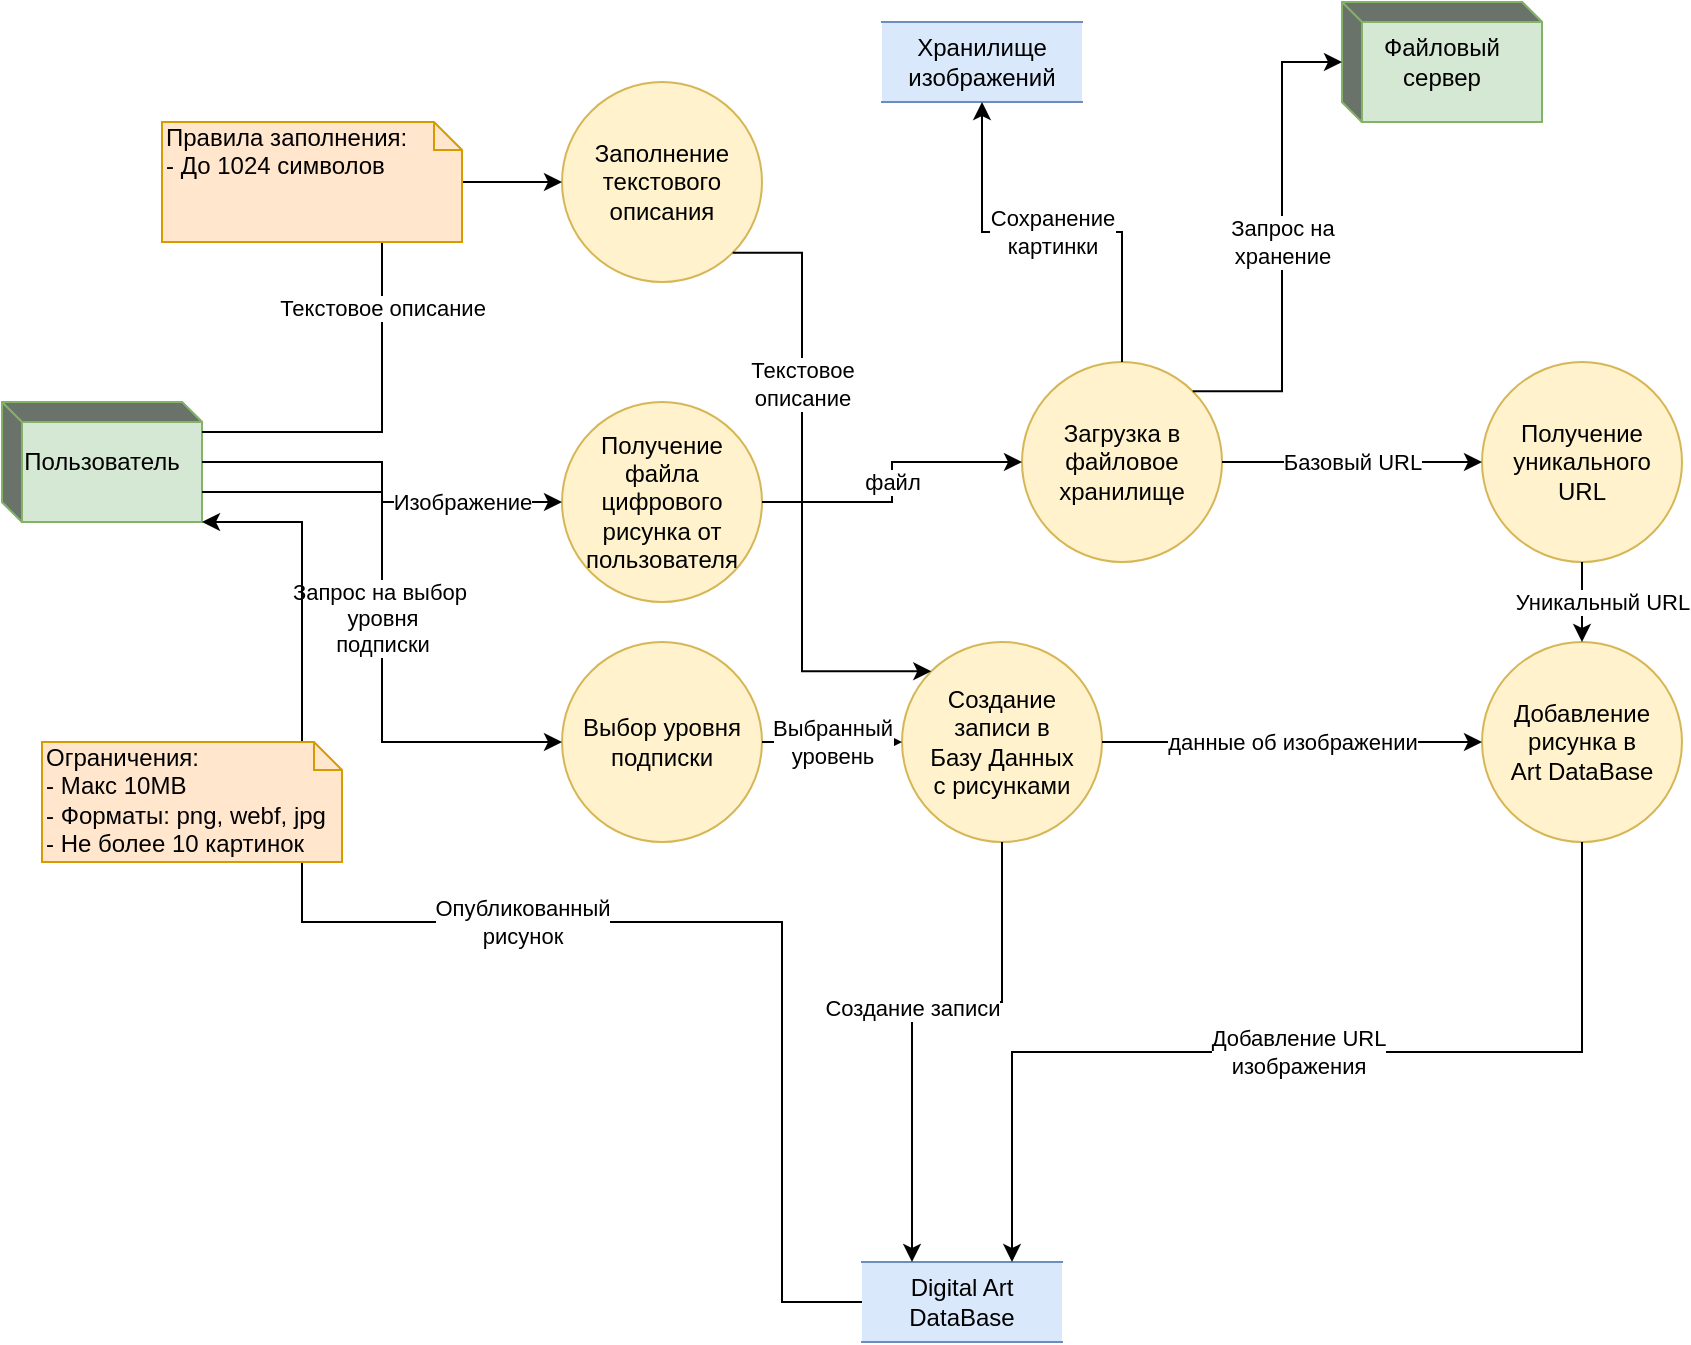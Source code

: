 <mxfile>
    <diagram id="imageUploadProcess" name="DFD Создание арта">
        <mxGraphModel dx="1284" dy="779" grid="1" gridSize="10" guides="1" tooltips="1" connect="1" arrows="1" fold="1" page="1" pageScale="1" pageWidth="1169" pageHeight="827" math="0" shadow="0">
            <root>
                <mxCell id="0"/>
                <mxCell id="1" parent="0"/>
                <mxCell id="2" value="Пользователь" style="html=1;dashed=0;whiteSpace=wrap;shape=mxgraph.dfd.externalEntity;fillColor=#d5e8d4;strokeColor=#82b366;" parent="1" vertex="1">
                    <mxGeometry x="140" y="270" width="100" height="60" as="geometry"/>
                </mxCell>
                <mxCell id="3" value="Файловый&#xa;сервер" style="html=1;dashed=0;whiteSpace=wrap;shape=mxgraph.dfd.externalEntity;fillColor=#d5e8d4;strokeColor=#82b366;" parent="1" vertex="1">
                    <mxGeometry x="810" y="70" width="100" height="60" as="geometry"/>
                </mxCell>
                <mxCell id="4" value="&lt;div&gt;&lt;span style=&quot;background-color: transparent;&quot;&gt;Заполнение&lt;/span&gt;&lt;/div&gt;текстового&lt;br&gt;описания" style="ellipse;whiteSpace=wrap;html=1;aspect=fixed;fillColor=#fff2cc;strokeColor=#d6b656;" parent="1" vertex="1">
                    <mxGeometry x="420" y="110" width="100" height="100" as="geometry"/>
                </mxCell>
                <mxCell id="5" value="Получение&lt;br&gt;файла цифрового рисунка от пользователя" style="ellipse;whiteSpace=wrap;html=1;aspect=fixed;fillColor=#fff2cc;strokeColor=#d6b656;" parent="1" vertex="1">
                    <mxGeometry x="420" y="270" width="100" height="100" as="geometry"/>
                </mxCell>
                <mxCell id="6" value="Загрузка в&lt;br&gt;файловое&lt;br&gt;хранилище" style="ellipse;whiteSpace=wrap;html=1;aspect=fixed;fillColor=#fff2cc;strokeColor=#d6b656;" parent="1" vertex="1">
                    <mxGeometry x="650" y="250" width="100" height="100" as="geometry"/>
                </mxCell>
                <mxCell id="7" value="Получение&lt;br&gt;уникального&lt;br&gt;URL" style="ellipse;whiteSpace=wrap;html=1;aspect=fixed;fillColor=#fff2cc;strokeColor=#d6b656;" parent="1" vertex="1">
                    <mxGeometry x="880" y="250" width="100" height="100" as="geometry"/>
                </mxCell>
                <mxCell id="8" value="Выбор уровня&lt;br&gt;подписки" style="ellipse;whiteSpace=wrap;html=1;aspect=fixed;fillColor=#fff2cc;strokeColor=#d6b656;" parent="1" vertex="1">
                    <mxGeometry x="420" y="390" width="100" height="100" as="geometry"/>
                </mxCell>
                <mxCell id="9" value="Создание&lt;br&gt;записи в&lt;br&gt;Базу Данных&lt;div&gt;с рисунками&lt;/div&gt;" style="ellipse;whiteSpace=wrap;html=1;aspect=fixed;fillColor=#fff2cc;strokeColor=#d6b656;" parent="1" vertex="1">
                    <mxGeometry x="590" y="390" width="100" height="100" as="geometry"/>
                </mxCell>
                <mxCell id="10" value="Добавление&lt;br&gt;рисунка в&lt;br&gt;Art DataBase" style="ellipse;whiteSpace=wrap;html=1;aspect=fixed;fillColor=#fff2cc;strokeColor=#d6b656;" parent="1" vertex="1">
                    <mxGeometry x="880" y="390" width="100" height="100" as="geometry"/>
                </mxCell>
                <mxCell id="11" value="Хранилище изображений" style="html=1;dashed=0;whiteSpace=wrap;shape=partialRectangle;right=0;left=0;fillColor=#dae8fc;strokeColor=#6c8ebf;" parent="1" vertex="1">
                    <mxGeometry x="580" y="80" width="100" height="40" as="geometry"/>
                </mxCell>
                <mxCell id="12" value="Digital Art DataBase" style="html=1;dashed=0;whiteSpace=wrap;shape=partialRectangle;right=0;left=0;fillColor=#dae8fc;strokeColor=#6c8ebf;" parent="1" vertex="1">
                    <mxGeometry x="570" y="700" width="100" height="40" as="geometry"/>
                </mxCell>
                <mxCell id="13" value="Текстовое описание" style="edgeStyle=orthogonalEdgeStyle;rounded=0;orthogonalLoop=1;jettySize=auto;html=1;exitX=1;exitY=0.25;exitDx=0;exitDy=0;entryX=0;entryY=0.5;entryDx=0;entryDy=0;" parent="1" source="2" target="4" edge="1">
                    <mxGeometry relative="1" as="geometry"/>
                </mxCell>
                <mxCell id="14" value="Изображение" style="edgeStyle=orthogonalEdgeStyle;rounded=0;orthogonalLoop=1;jettySize=auto;html=1;exitX=1;exitY=0.5;exitDx=0;exitDy=0;entryX=0;entryY=0.5;entryDx=0;entryDy=0;" parent="1" source="2" target="5" edge="1">
                    <mxGeometry x="0.5" relative="1" as="geometry">
                        <mxPoint as="offset"/>
                    </mxGeometry>
                </mxCell>
                <mxCell id="15" value="Запрос на выбор&amp;nbsp;&lt;div&gt;уровня&lt;div&gt;подписки&lt;/div&gt;&lt;/div&gt;" style="edgeStyle=orthogonalEdgeStyle;rounded=0;orthogonalLoop=1;jettySize=auto;html=1;exitX=1;exitY=0.75;exitDx=0;exitDy=0;entryX=0;entryY=0.5;entryDx=0;entryDy=0;" parent="1" source="2" target="8" edge="1">
                    <mxGeometry relative="1" as="geometry"/>
                </mxCell>
                <mxCell id="16" value="файл" style="edgeStyle=orthogonalEdgeStyle;rounded=0;orthogonalLoop=1;jettySize=auto;html=1;exitX=1;exitY=0.5;exitDx=0;exitDy=0;entryX=0;entryY=0.5;entryDx=0;entryDy=0;" parent="1" source="5" target="6" edge="1">
                    <mxGeometry relative="1" as="geometry"/>
                </mxCell>
                <mxCell id="17" value="Сохранение&#xa;картинки" style="edgeStyle=orthogonalEdgeStyle;rounded=0;orthogonalLoop=1;jettySize=auto;html=1;exitX=0.5;exitY=0;exitDx=0;exitDy=0;entryX=0.5;entryY=1;entryDx=0;entryDy=0;" parent="1" source="6" target="11" edge="1">
                    <mxGeometry relative="1" as="geometry"/>
                </mxCell>
                <mxCell id="18" value="Запрос на&#xa;хранение" style="edgeStyle=orthogonalEdgeStyle;rounded=0;orthogonalLoop=1;jettySize=auto;html=1;exitX=1;exitY=0;exitDx=0;exitDy=0;entryX=0;entryY=0.5;entryDx=0;entryDy=0;" parent="1" source="6" target="3" edge="1">
                    <mxGeometry relative="1" as="geometry"/>
                </mxCell>
                <mxCell id="19" value="Базовый URL" style="edgeStyle=orthogonalEdgeStyle;rounded=0;orthogonalLoop=1;jettySize=auto;html=1;exitX=1;exitY=0.5;exitDx=0;exitDy=0;entryX=0;entryY=0.5;entryDx=0;entryDy=0;" parent="1" source="6" target="7" edge="1">
                    <mxGeometry relative="1" as="geometry"/>
                </mxCell>
                <mxCell id="20" value="Уникальный URL" style="edgeStyle=orthogonalEdgeStyle;rounded=0;orthogonalLoop=1;jettySize=auto;html=1;exitX=0.5;exitY=1;exitDx=0;exitDy=0;entryX=0.5;entryY=0;entryDx=0;entryDy=0;" parent="1" source="7" target="10" edge="1">
                    <mxGeometry x="-0.001" y="10" relative="1" as="geometry">
                        <Array as="points">
                            <mxPoint x="930" y="390"/>
                            <mxPoint x="930" y="390"/>
                        </Array>
                        <mxPoint as="offset"/>
                    </mxGeometry>
                </mxCell>
                <mxCell id="21" value="Текстовое&#xa;описание" style="edgeStyle=orthogonalEdgeStyle;rounded=0;orthogonalLoop=1;jettySize=auto;html=1;exitX=1;exitY=1;exitDx=0;exitDy=0;entryX=0;entryY=0;entryDx=0;entryDy=0;" parent="1" source="4" target="9" edge="1">
                    <mxGeometry x="-0.357" relative="1" as="geometry">
                        <Array as="points">
                            <mxPoint x="505" y="195"/>
                            <mxPoint x="540" y="195"/>
                            <mxPoint x="540" y="405"/>
                        </Array>
                        <mxPoint y="1" as="offset"/>
                    </mxGeometry>
                </mxCell>
                <mxCell id="22" value="Выбранный&lt;br&gt;уровень" style="edgeStyle=orthogonalEdgeStyle;rounded=0;orthogonalLoop=1;jettySize=auto;html=1;exitX=1;exitY=0.5;exitDx=0;exitDy=0;entryX=0;entryY=0.5;entryDx=0;entryDy=0;" parent="1" source="8" target="9" edge="1">
                    <mxGeometry relative="1" as="geometry"/>
                </mxCell>
                <mxCell id="23" value="данные об изображении" style="edgeStyle=orthogonalEdgeStyle;rounded=0;orthogonalLoop=1;jettySize=auto;html=1;exitX=1;exitY=0.5;exitDx=0;exitDy=0;entryX=0;entryY=0.5;entryDx=0;entryDy=0;" parent="1" source="9" target="10" edge="1">
                    <mxGeometry relative="1" as="geometry"/>
                </mxCell>
                <mxCell id="24" value="Создание записи" style="edgeStyle=orthogonalEdgeStyle;rounded=0;orthogonalLoop=1;jettySize=auto;html=1;exitX=0.5;exitY=1;exitDx=0;exitDy=0;entryX=0.25;entryY=0;entryDx=0;entryDy=0;" parent="1" source="9" target="12" edge="1">
                    <mxGeometry relative="1" as="geometry">
                        <Array as="points">
                            <mxPoint x="640" y="570"/>
                            <mxPoint x="595" y="570"/>
                        </Array>
                    </mxGeometry>
                </mxCell>
                <mxCell id="25" value="Добавление URL&lt;br&gt;изображения" style="edgeStyle=orthogonalEdgeStyle;rounded=0;orthogonalLoop=1;jettySize=auto;html=1;exitX=0.5;exitY=1;exitDx=0;exitDy=0;entryX=0.75;entryY=0;entryDx=0;entryDy=0;" parent="1" source="10" target="12" edge="1">
                    <mxGeometry relative="1" as="geometry"/>
                </mxCell>
                <mxCell id="26" value="Опубликованный&lt;br&gt;рисунок" style="edgeStyle=orthogonalEdgeStyle;rounded=0;orthogonalLoop=1;jettySize=auto;html=1;exitX=0;exitY=0.5;exitDx=0;exitDy=0;" parent="1" source="12" target="2" edge="1">
                    <mxGeometry relative="1" as="geometry">
                        <Array as="points">
                            <mxPoint x="530" y="720"/>
                            <mxPoint x="530" y="530"/>
                            <mxPoint x="290" y="530"/>
                            <mxPoint x="290" y="330"/>
                        </Array>
                    </mxGeometry>
                </mxCell>
                <mxCell id="27" value="Правила заполнения:&lt;br&gt;- До 1024 символов" style="shape=note;whiteSpace=wrap;html=1;size=14;verticalAlign=top;align=left;spacingTop=-6;fillColor=#ffe6cc;strokeColor=#d79b00;" parent="1" vertex="1">
                    <mxGeometry x="220" y="130" width="150" height="60" as="geometry"/>
                </mxCell>
                <mxCell id="28" value="Ограничения:&lt;br&gt;- Макс 10MB&lt;br&gt;- Форматы: png, webf, jpg&lt;br&gt;- Не более 10 картинок" style="shape=note;whiteSpace=wrap;html=1;size=14;verticalAlign=top;align=left;spacingTop=-6;fillColor=#ffe6cc;strokeColor=#d79b00;" parent="1" vertex="1">
                    <mxGeometry x="160" y="440" width="150" height="60" as="geometry"/>
                </mxCell>
            </root>
        </mxGraphModel>
    </diagram>
</mxfile>
